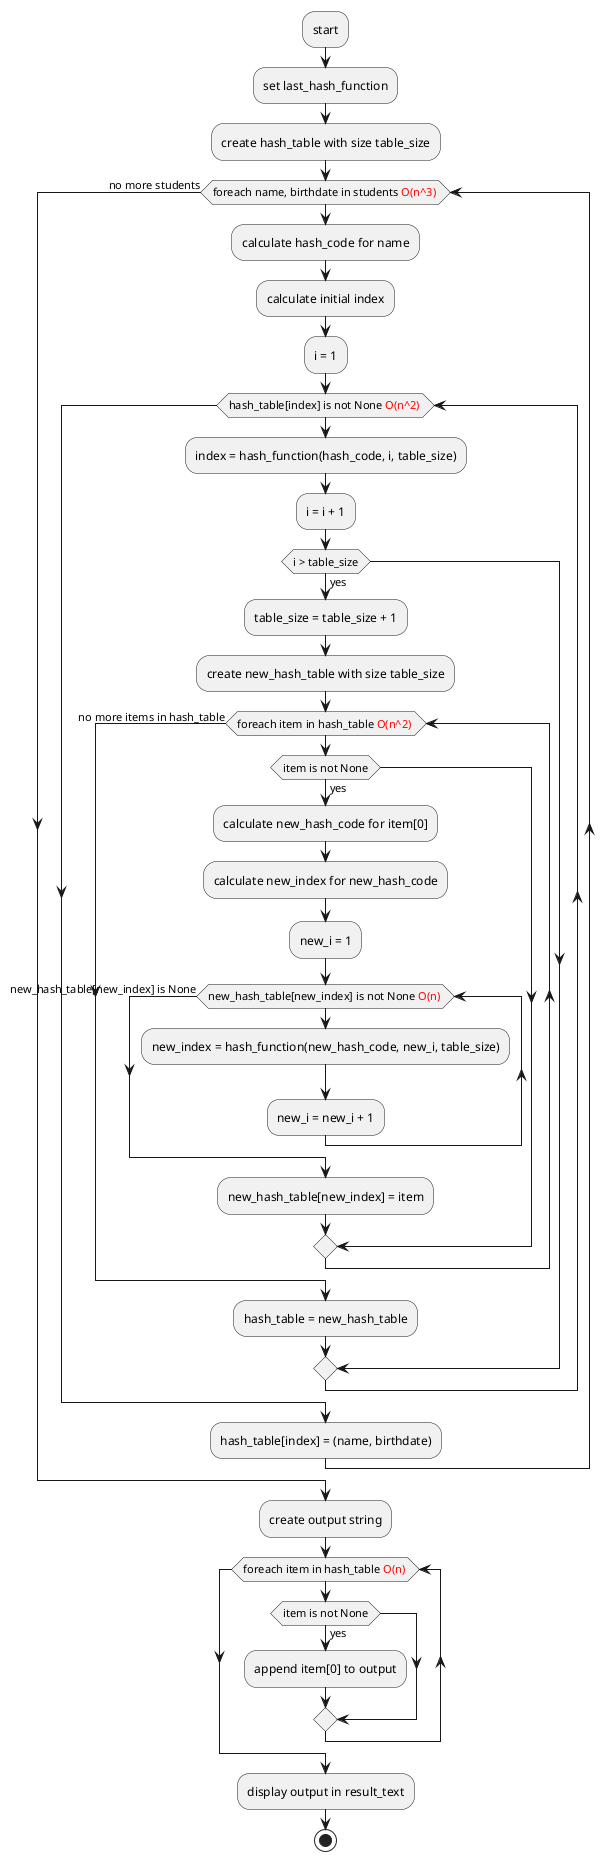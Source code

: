 @startuml
:start;
:set last_hash_function;
:create hash_table with size table_size;
while (foreach name, birthdate in students <font color=red>O(n^3) </font>)
  :calculate hash_code for name;
  :calculate initial index;
  :i = 1;
  while (hash_table[index] is not None <font color=red>O(n^2) </font>)
    :index = hash_function(hash_code, i, table_size);
    :i = i + 1;
    if (i > table_size) then (yes)
      :table_size = table_size + 1;
      :create new_hash_table with size table_size;
      while (foreach item in hash_table <font color=red>O(n^2) </font>)
        if (item is not None) then (yes)
          :calculate new_hash_code for item[0];
          :calculate new_index for new_hash_code;
          :new_i = 1;
          while (new_hash_table[new_index] is not None <font color=red>O(n) </font>)
            :new_index = hash_function(new_hash_code, new_i, table_size);
            :new_i = new_i + 1;
          endwhile (new_hash_table[new_index] is None)
          :new_hash_table[new_index] = item;
        endif
      endwhile (no more items in hash_table)
      :hash_table = new_hash_table;
    endif 
  endwhile 
  :hash_table[index] = (name, birthdate);
endwhile (no more students)
:create output string;
while (foreach item in hash_table <font color=red>O(n) </font>)
  if (item is not None) then (yes)
    :append item[0] to output;
  endif 
endwhile
:display output in result_text;
stop
@enduml